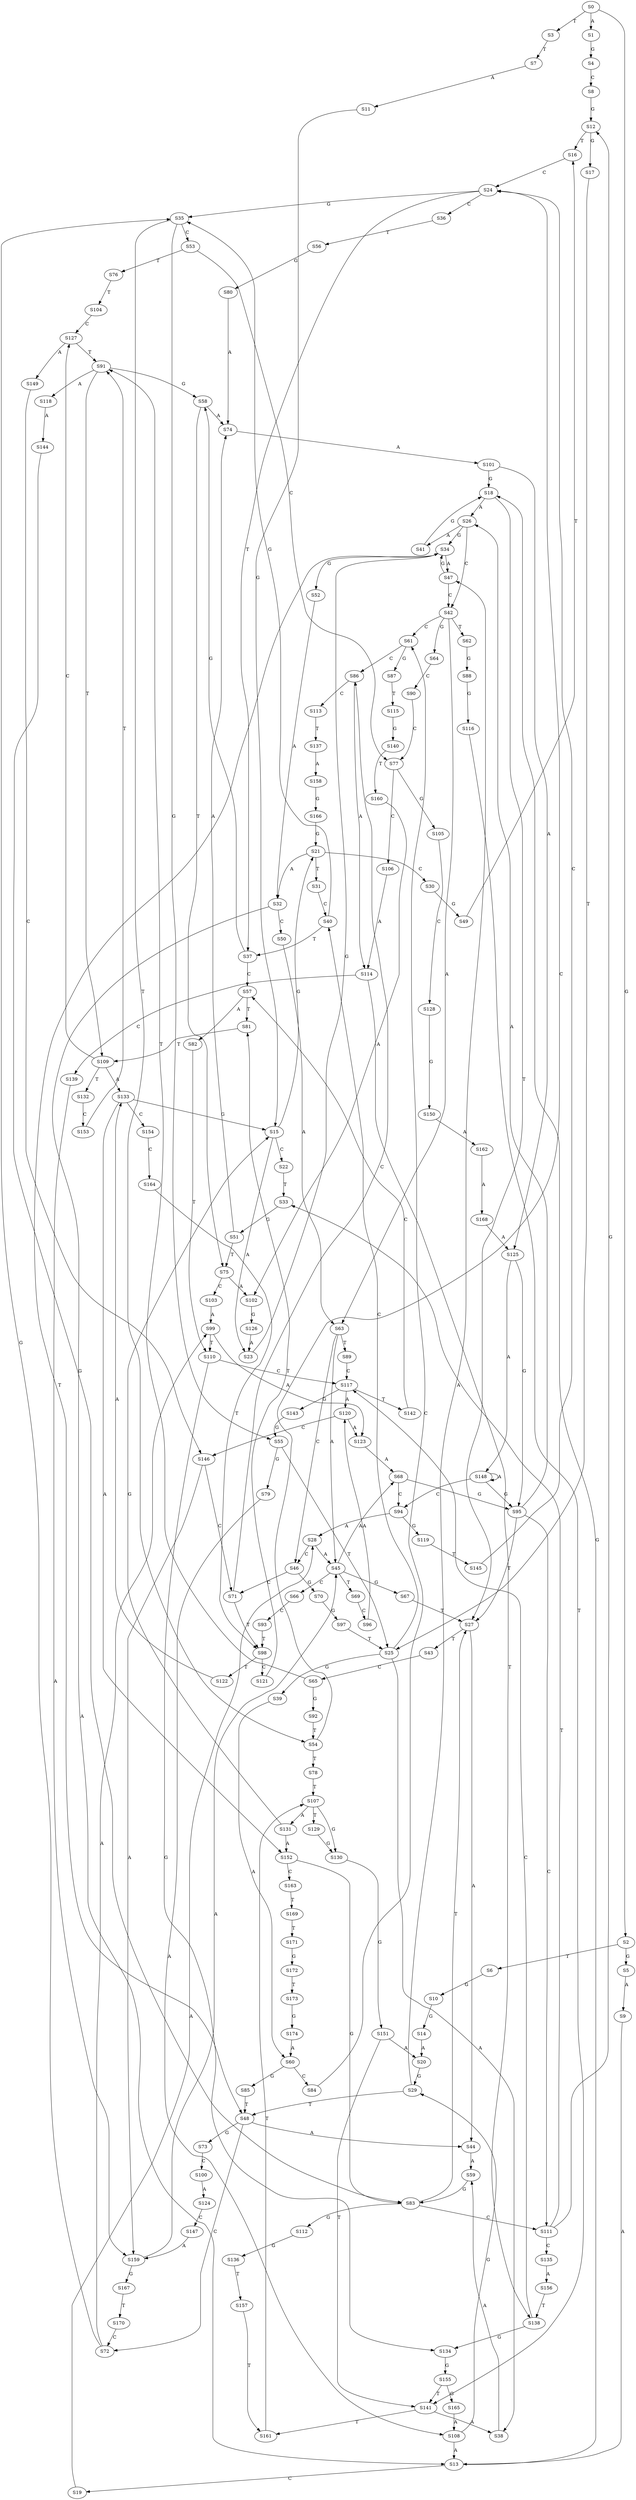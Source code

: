 strict digraph  {
	S0 -> S1 [ label = A ];
	S0 -> S2 [ label = G ];
	S0 -> S3 [ label = T ];
	S1 -> S4 [ label = G ];
	S2 -> S5 [ label = G ];
	S2 -> S6 [ label = T ];
	S3 -> S7 [ label = T ];
	S4 -> S8 [ label = C ];
	S5 -> S9 [ label = A ];
	S6 -> S10 [ label = G ];
	S7 -> S11 [ label = A ];
	S8 -> S12 [ label = G ];
	S9 -> S13 [ label = A ];
	S10 -> S14 [ label = G ];
	S11 -> S15 [ label = G ];
	S12 -> S16 [ label = T ];
	S12 -> S17 [ label = G ];
	S13 -> S18 [ label = G ];
	S13 -> S19 [ label = C ];
	S14 -> S20 [ label = A ];
	S15 -> S21 [ label = G ];
	S15 -> S22 [ label = C ];
	S15 -> S23 [ label = A ];
	S16 -> S24 [ label = C ];
	S17 -> S25 [ label = T ];
	S18 -> S26 [ label = A ];
	S18 -> S27 [ label = T ];
	S19 -> S28 [ label = A ];
	S20 -> S29 [ label = G ];
	S21 -> S30 [ label = C ];
	S21 -> S31 [ label = T ];
	S21 -> S32 [ label = A ];
	S22 -> S33 [ label = T ];
	S23 -> S34 [ label = G ];
	S24 -> S35 [ label = G ];
	S24 -> S36 [ label = C ];
	S24 -> S37 [ label = T ];
	S25 -> S38 [ label = A ];
	S25 -> S39 [ label = G ];
	S25 -> S40 [ label = C ];
	S26 -> S34 [ label = G ];
	S26 -> S41 [ label = A ];
	S26 -> S42 [ label = C ];
	S27 -> S43 [ label = T ];
	S27 -> S44 [ label = A ];
	S28 -> S45 [ label = A ];
	S28 -> S46 [ label = C ];
	S29 -> S47 [ label = A ];
	S29 -> S48 [ label = T ];
	S30 -> S49 [ label = G ];
	S31 -> S40 [ label = C ];
	S32 -> S50 [ label = C ];
	S32 -> S13 [ label = A ];
	S33 -> S51 [ label = G ];
	S34 -> S47 [ label = A ];
	S34 -> S52 [ label = G ];
	S34 -> S48 [ label = T ];
	S35 -> S53 [ label = C ];
	S35 -> S54 [ label = T ];
	S35 -> S55 [ label = G ];
	S36 -> S56 [ label = T ];
	S37 -> S57 [ label = C ];
	S37 -> S58 [ label = G ];
	S38 -> S59 [ label = A ];
	S39 -> S60 [ label = A ];
	S40 -> S35 [ label = G ];
	S40 -> S37 [ label = T ];
	S41 -> S18 [ label = G ];
	S42 -> S61 [ label = C ];
	S42 -> S62 [ label = T ];
	S42 -> S63 [ label = A ];
	S42 -> S64 [ label = G ];
	S43 -> S65 [ label = C ];
	S44 -> S59 [ label = A ];
	S45 -> S66 [ label = C ];
	S45 -> S67 [ label = G ];
	S45 -> S68 [ label = A ];
	S45 -> S69 [ label = T ];
	S46 -> S70 [ label = G ];
	S46 -> S71 [ label = C ];
	S47 -> S42 [ label = C ];
	S47 -> S34 [ label = G ];
	S48 -> S44 [ label = A ];
	S48 -> S72 [ label = C ];
	S48 -> S73 [ label = G ];
	S49 -> S16 [ label = T ];
	S50 -> S63 [ label = A ];
	S51 -> S74 [ label = A ];
	S51 -> S75 [ label = T ];
	S52 -> S32 [ label = A ];
	S53 -> S76 [ label = T ];
	S53 -> S77 [ label = C ];
	S54 -> S78 [ label = T ];
	S54 -> S24 [ label = C ];
	S55 -> S25 [ label = T ];
	S55 -> S79 [ label = G ];
	S56 -> S80 [ label = G ];
	S57 -> S81 [ label = T ];
	S57 -> S82 [ label = A ];
	S58 -> S75 [ label = T ];
	S58 -> S74 [ label = A ];
	S59 -> S83 [ label = G ];
	S60 -> S84 [ label = C ];
	S60 -> S85 [ label = G ];
	S61 -> S86 [ label = C ];
	S61 -> S87 [ label = G ];
	S62 -> S88 [ label = G ];
	S63 -> S45 [ label = A ];
	S63 -> S46 [ label = C ];
	S63 -> S89 [ label = T ];
	S64 -> S90 [ label = C ];
	S65 -> S91 [ label = T ];
	S65 -> S92 [ label = G ];
	S66 -> S93 [ label = C ];
	S67 -> S27 [ label = T ];
	S68 -> S94 [ label = C ];
	S68 -> S95 [ label = G ];
	S69 -> S96 [ label = C ];
	S70 -> S97 [ label = G ];
	S71 -> S86 [ label = C ];
	S71 -> S98 [ label = T ];
	S72 -> S99 [ label = A ];
	S72 -> S35 [ label = G ];
	S73 -> S100 [ label = C ];
	S74 -> S101 [ label = A ];
	S75 -> S102 [ label = A ];
	S75 -> S103 [ label = C ];
	S76 -> S104 [ label = T ];
	S77 -> S105 [ label = G ];
	S77 -> S106 [ label = C ];
	S78 -> S107 [ label = T ];
	S79 -> S108 [ label = A ];
	S80 -> S74 [ label = A ];
	S81 -> S109 [ label = T ];
	S82 -> S110 [ label = T ];
	S83 -> S27 [ label = T ];
	S83 -> S111 [ label = C ];
	S83 -> S112 [ label = G ];
	S84 -> S61 [ label = C ];
	S85 -> S48 [ label = T ];
	S86 -> S113 [ label = C ];
	S86 -> S114 [ label = A ];
	S87 -> S115 [ label = T ];
	S88 -> S116 [ label = G ];
	S89 -> S117 [ label = C ];
	S90 -> S77 [ label = C ];
	S91 -> S58 [ label = G ];
	S91 -> S118 [ label = A ];
	S91 -> S109 [ label = T ];
	S92 -> S54 [ label = T ];
	S93 -> S98 [ label = T ];
	S94 -> S28 [ label = A ];
	S94 -> S119 [ label = G ];
	S95 -> S111 [ label = C ];
	S95 -> S26 [ label = A ];
	S95 -> S27 [ label = T ];
	S96 -> S120 [ label = A ];
	S97 -> S25 [ label = T ];
	S98 -> S121 [ label = C ];
	S98 -> S122 [ label = T ];
	S99 -> S110 [ label = T ];
	S99 -> S123 [ label = A ];
	S100 -> S124 [ label = A ];
	S101 -> S18 [ label = G ];
	S101 -> S125 [ label = A ];
	S102 -> S126 [ label = G ];
	S103 -> S99 [ label = A ];
	S104 -> S127 [ label = C ];
	S105 -> S128 [ label = C ];
	S106 -> S114 [ label = A ];
	S107 -> S129 [ label = T ];
	S107 -> S130 [ label = G ];
	S107 -> S131 [ label = A ];
	S108 -> S29 [ label = G ];
	S108 -> S13 [ label = A ];
	S109 -> S132 [ label = T ];
	S109 -> S133 [ label = A ];
	S109 -> S127 [ label = C ];
	S110 -> S134 [ label = G ];
	S110 -> S117 [ label = C ];
	S111 -> S12 [ label = G ];
	S111 -> S33 [ label = T ];
	S111 -> S135 [ label = C ];
	S112 -> S136 [ label = G ];
	S113 -> S137 [ label = T ];
	S114 -> S138 [ label = T ];
	S114 -> S139 [ label = C ];
	S115 -> S140 [ label = G ];
	S116 -> S141 [ label = T ];
	S117 -> S142 [ label = T ];
	S117 -> S143 [ label = G ];
	S117 -> S120 [ label = A ];
	S118 -> S144 [ label = A ];
	S119 -> S145 [ label = T ];
	S120 -> S123 [ label = A ];
	S120 -> S146 [ label = C ];
	S121 -> S81 [ label = T ];
	S122 -> S133 [ label = A ];
	S123 -> S68 [ label = A ];
	S124 -> S147 [ label = C ];
	S125 -> S148 [ label = A ];
	S125 -> S95 [ label = G ];
	S126 -> S23 [ label = A ];
	S127 -> S149 [ label = A ];
	S127 -> S91 [ label = T ];
	S128 -> S150 [ label = G ];
	S129 -> S130 [ label = G ];
	S130 -> S151 [ label = G ];
	S131 -> S152 [ label = A ];
	S131 -> S15 [ label = G ];
	S132 -> S153 [ label = C ];
	S133 -> S15 [ label = G ];
	S133 -> S154 [ label = C ];
	S133 -> S152 [ label = A ];
	S134 -> S155 [ label = G ];
	S135 -> S156 [ label = A ];
	S136 -> S157 [ label = T ];
	S137 -> S158 [ label = A ];
	S138 -> S134 [ label = G ];
	S138 -> S117 [ label = C ];
	S139 -> S159 [ label = A ];
	S140 -> S160 [ label = T ];
	S141 -> S161 [ label = T ];
	S141 -> S38 [ label = A ];
	S142 -> S57 [ label = C ];
	S143 -> S55 [ label = G ];
	S144 -> S83 [ label = G ];
	S145 -> S24 [ label = C ];
	S146 -> S159 [ label = A ];
	S146 -> S71 [ label = C ];
	S147 -> S159 [ label = A ];
	S148 -> S94 [ label = C ];
	S148 -> S95 [ label = G ];
	S148 -> S148 [ label = A ];
	S149 -> S146 [ label = C ];
	S150 -> S162 [ label = A ];
	S151 -> S20 [ label = A ];
	S151 -> S141 [ label = T ];
	S152 -> S163 [ label = C ];
	S152 -> S83 [ label = G ];
	S153 -> S91 [ label = T ];
	S154 -> S164 [ label = C ];
	S155 -> S141 [ label = T ];
	S155 -> S165 [ label = G ];
	S156 -> S138 [ label = T ];
	S157 -> S161 [ label = T ];
	S158 -> S166 [ label = G ];
	S159 -> S45 [ label = A ];
	S159 -> S167 [ label = G ];
	S160 -> S102 [ label = A ];
	S161 -> S107 [ label = T ];
	S162 -> S168 [ label = A ];
	S163 -> S169 [ label = T ];
	S164 -> S98 [ label = T ];
	S165 -> S108 [ label = A ];
	S166 -> S21 [ label = G ];
	S167 -> S170 [ label = T ];
	S168 -> S125 [ label = A ];
	S169 -> S171 [ label = T ];
	S170 -> S72 [ label = C ];
	S171 -> S172 [ label = G ];
	S172 -> S173 [ label = T ];
	S173 -> S174 [ label = G ];
	S174 -> S60 [ label = A ];
}
